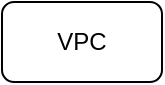 <?xml version="1.0" encoding="UTF-8"?>
<mxfile>
  <diagram id="system-arch-v1" name="Page-1">
    <mxGraphModel>
      <root>
        <mxCell id="0" />
        <mxCell id="1" parent="0" />
        <mxCell id="vpc" value="VPC" style="rounded=1;whiteSpace=wrap;html=1;" vertex="1" parent="1">
          <mxGeometry x="20" y="20" width="80" height="40" as="geometry" />
        </mxCell>
      </root>
    </mxGraphModel>
  </diagram>
</mxfile>
